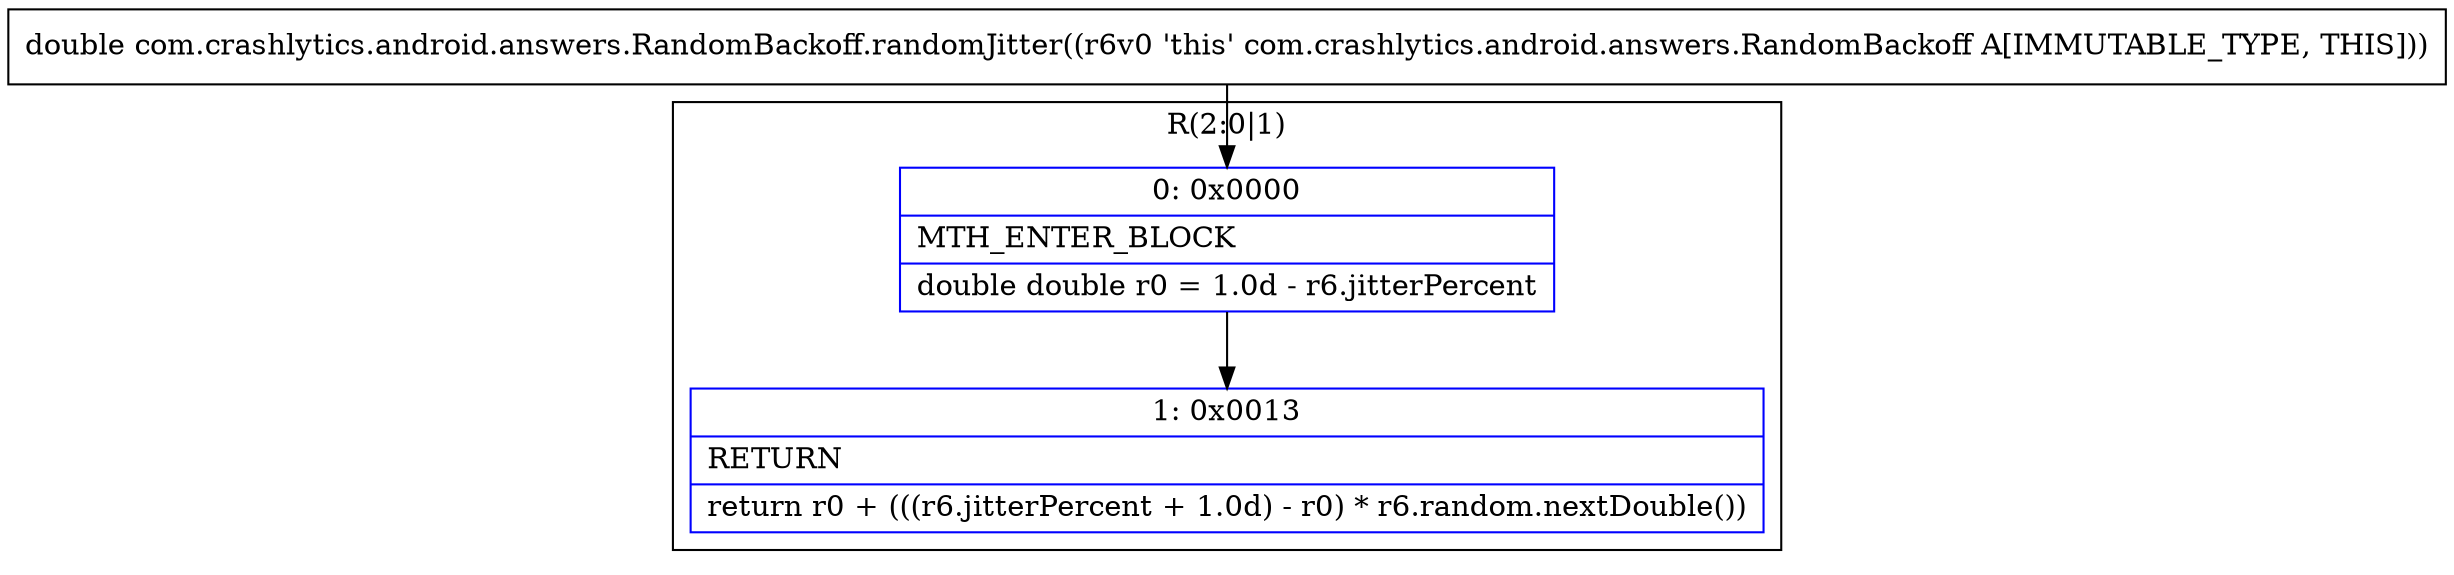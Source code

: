 digraph "CFG forcom.crashlytics.android.answers.RandomBackoff.randomJitter()D" {
subgraph cluster_Region_667793826 {
label = "R(2:0|1)";
node [shape=record,color=blue];
Node_0 [shape=record,label="{0\:\ 0x0000|MTH_ENTER_BLOCK\l|double double r0 = 1.0d \- r6.jitterPercent\l}"];
Node_1 [shape=record,label="{1\:\ 0x0013|RETURN\l|return r0 + (((r6.jitterPercent + 1.0d) \- r0) * r6.random.nextDouble())\l}"];
}
MethodNode[shape=record,label="{double com.crashlytics.android.answers.RandomBackoff.randomJitter((r6v0 'this' com.crashlytics.android.answers.RandomBackoff A[IMMUTABLE_TYPE, THIS])) }"];
MethodNode -> Node_0;
Node_0 -> Node_1;
}

